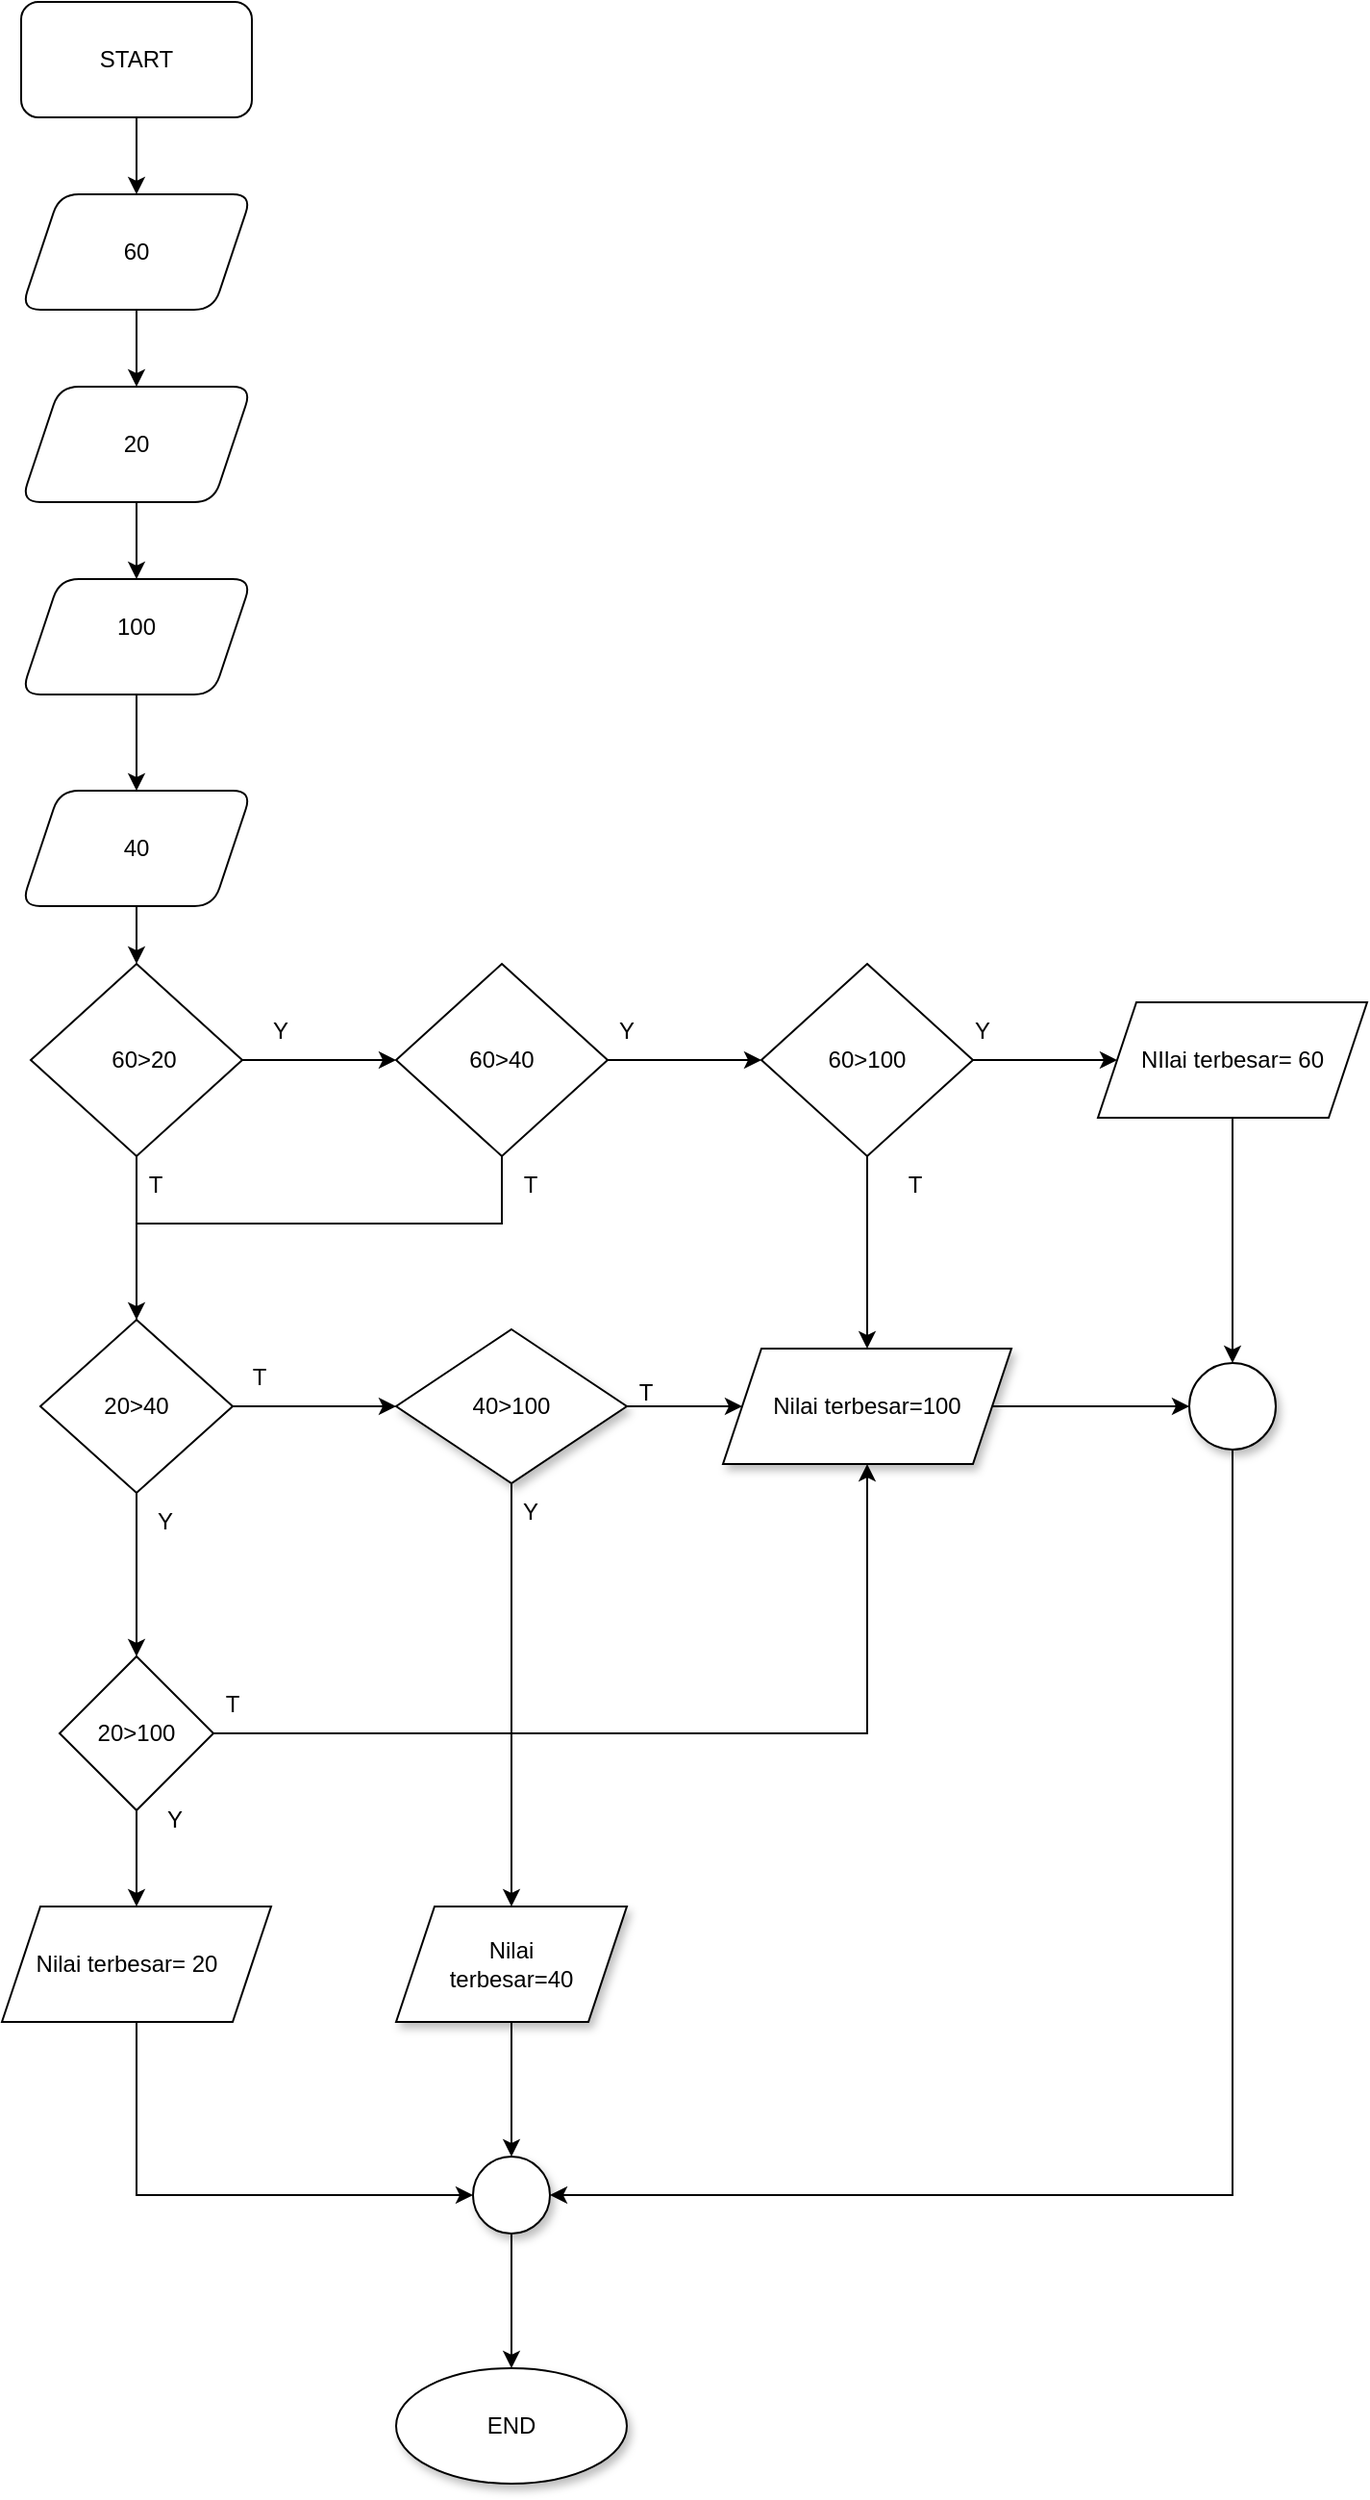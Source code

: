 <mxfile version="20.3.7" type="github">
  <diagram id="C5RBs43oDa-KdzZeNtuy" name="Page-1">
    <mxGraphModel dx="735" dy="460" grid="1" gridSize="10" guides="1" tooltips="1" connect="1" arrows="1" fold="1" page="1" pageScale="1" pageWidth="827" pageHeight="1169" math="0" shadow="0">
      <root>
        <mxCell id="WIyWlLk6GJQsqaUBKTNV-0" />
        <mxCell id="WIyWlLk6GJQsqaUBKTNV-1" parent="WIyWlLk6GJQsqaUBKTNV-0" />
        <mxCell id="JjyNkYyQx1PZThI9dDV3-2" value="" style="edgeStyle=orthogonalEdgeStyle;rounded=0;orthogonalLoop=1;jettySize=auto;html=1;" edge="1" parent="WIyWlLk6GJQsqaUBKTNV-1" source="JjyNkYyQx1PZThI9dDV3-0" target="JjyNkYyQx1PZThI9dDV3-1">
          <mxGeometry relative="1" as="geometry" />
        </mxCell>
        <mxCell id="JjyNkYyQx1PZThI9dDV3-0" value="" style="rounded=1;whiteSpace=wrap;html=1;" vertex="1" parent="WIyWlLk6GJQsqaUBKTNV-1">
          <mxGeometry x="320" y="100" width="120" height="60" as="geometry" />
        </mxCell>
        <mxCell id="JjyNkYyQx1PZThI9dDV3-4" value="" style="edgeStyle=orthogonalEdgeStyle;rounded=0;orthogonalLoop=1;jettySize=auto;html=1;" edge="1" parent="WIyWlLk6GJQsqaUBKTNV-1" source="JjyNkYyQx1PZThI9dDV3-1" target="JjyNkYyQx1PZThI9dDV3-3">
          <mxGeometry relative="1" as="geometry" />
        </mxCell>
        <mxCell id="JjyNkYyQx1PZThI9dDV3-1" value="" style="shape=parallelogram;perimeter=parallelogramPerimeter;whiteSpace=wrap;html=1;fixedSize=1;rounded=1;" vertex="1" parent="WIyWlLk6GJQsqaUBKTNV-1">
          <mxGeometry x="320" y="200" width="120" height="60" as="geometry" />
        </mxCell>
        <mxCell id="JjyNkYyQx1PZThI9dDV3-6" value="" style="edgeStyle=orthogonalEdgeStyle;rounded=0;orthogonalLoop=1;jettySize=auto;html=1;" edge="1" parent="WIyWlLk6GJQsqaUBKTNV-1" source="JjyNkYyQx1PZThI9dDV3-3" target="JjyNkYyQx1PZThI9dDV3-5">
          <mxGeometry relative="1" as="geometry" />
        </mxCell>
        <mxCell id="JjyNkYyQx1PZThI9dDV3-3" value="" style="shape=parallelogram;perimeter=parallelogramPerimeter;whiteSpace=wrap;html=1;fixedSize=1;rounded=1;" vertex="1" parent="WIyWlLk6GJQsqaUBKTNV-1">
          <mxGeometry x="320" y="300" width="120" height="60" as="geometry" />
        </mxCell>
        <mxCell id="JjyNkYyQx1PZThI9dDV3-8" value="" style="edgeStyle=orthogonalEdgeStyle;rounded=0;orthogonalLoop=1;jettySize=auto;html=1;" edge="1" parent="WIyWlLk6GJQsqaUBKTNV-1" source="JjyNkYyQx1PZThI9dDV3-5" target="JjyNkYyQx1PZThI9dDV3-7">
          <mxGeometry relative="1" as="geometry" />
        </mxCell>
        <mxCell id="JjyNkYyQx1PZThI9dDV3-5" value="" style="shape=parallelogram;perimeter=parallelogramPerimeter;whiteSpace=wrap;html=1;fixedSize=1;rounded=1;" vertex="1" parent="WIyWlLk6GJQsqaUBKTNV-1">
          <mxGeometry x="320" y="400" width="120" height="60" as="geometry" />
        </mxCell>
        <mxCell id="JjyNkYyQx1PZThI9dDV3-15" value="" style="edgeStyle=orthogonalEdgeStyle;rounded=0;orthogonalLoop=1;jettySize=auto;html=1;" edge="1" parent="WIyWlLk6GJQsqaUBKTNV-1" source="JjyNkYyQx1PZThI9dDV3-7" target="JjyNkYyQx1PZThI9dDV3-14">
          <mxGeometry relative="1" as="geometry" />
        </mxCell>
        <mxCell id="JjyNkYyQx1PZThI9dDV3-7" value="" style="shape=parallelogram;perimeter=parallelogramPerimeter;whiteSpace=wrap;html=1;fixedSize=1;rounded=1;" vertex="1" parent="WIyWlLk6GJQsqaUBKTNV-1">
          <mxGeometry x="320" y="510" width="120" height="60" as="geometry" />
        </mxCell>
        <mxCell id="JjyNkYyQx1PZThI9dDV3-9" value="START" style="text;html=1;strokeColor=none;fillColor=none;align=center;verticalAlign=middle;whiteSpace=wrap;rounded=0;" vertex="1" parent="WIyWlLk6GJQsqaUBKTNV-1">
          <mxGeometry x="350" y="115" width="60" height="30" as="geometry" />
        </mxCell>
        <mxCell id="JjyNkYyQx1PZThI9dDV3-10" value="60" style="text;html=1;strokeColor=none;fillColor=none;align=center;verticalAlign=middle;whiteSpace=wrap;rounded=0;" vertex="1" parent="WIyWlLk6GJQsqaUBKTNV-1">
          <mxGeometry x="350" y="215" width="60" height="30" as="geometry" />
        </mxCell>
        <mxCell id="JjyNkYyQx1PZThI9dDV3-11" value="20" style="text;html=1;strokeColor=none;fillColor=none;align=center;verticalAlign=middle;whiteSpace=wrap;rounded=0;" vertex="1" parent="WIyWlLk6GJQsqaUBKTNV-1">
          <mxGeometry x="350" y="315" width="60" height="30" as="geometry" />
        </mxCell>
        <mxCell id="JjyNkYyQx1PZThI9dDV3-12" value="100" style="text;html=1;strokeColor=none;fillColor=none;align=center;verticalAlign=middle;whiteSpace=wrap;rounded=0;" vertex="1" parent="WIyWlLk6GJQsqaUBKTNV-1">
          <mxGeometry x="350" y="410" width="60" height="30" as="geometry" />
        </mxCell>
        <mxCell id="JjyNkYyQx1PZThI9dDV3-13" value="40" style="text;html=1;strokeColor=none;fillColor=none;align=center;verticalAlign=middle;whiteSpace=wrap;rounded=0;" vertex="1" parent="WIyWlLk6GJQsqaUBKTNV-1">
          <mxGeometry x="350" y="525" width="60" height="30" as="geometry" />
        </mxCell>
        <mxCell id="JjyNkYyQx1PZThI9dDV3-18" value="" style="edgeStyle=orthogonalEdgeStyle;rounded=0;orthogonalLoop=1;jettySize=auto;html=1;" edge="1" parent="WIyWlLk6GJQsqaUBKTNV-1" source="JjyNkYyQx1PZThI9dDV3-14" target="JjyNkYyQx1PZThI9dDV3-17">
          <mxGeometry relative="1" as="geometry" />
        </mxCell>
        <mxCell id="JjyNkYyQx1PZThI9dDV3-96" value="" style="edgeStyle=orthogonalEdgeStyle;rounded=0;orthogonalLoop=1;jettySize=auto;html=1;" edge="1" parent="WIyWlLk6GJQsqaUBKTNV-1" source="JjyNkYyQx1PZThI9dDV3-14" target="JjyNkYyQx1PZThI9dDV3-68">
          <mxGeometry relative="1" as="geometry" />
        </mxCell>
        <mxCell id="JjyNkYyQx1PZThI9dDV3-14" value="" style="rhombus;whiteSpace=wrap;html=1;" vertex="1" parent="WIyWlLk6GJQsqaUBKTNV-1">
          <mxGeometry x="325" y="600" width="110" height="100" as="geometry" />
        </mxCell>
        <mxCell id="JjyNkYyQx1PZThI9dDV3-16" value="60&amp;gt;20" style="text;html=1;strokeColor=none;fillColor=none;align=center;verticalAlign=middle;whiteSpace=wrap;rounded=0;" vertex="1" parent="WIyWlLk6GJQsqaUBKTNV-1">
          <mxGeometry x="354" y="635" width="60" height="30" as="geometry" />
        </mxCell>
        <mxCell id="JjyNkYyQx1PZThI9dDV3-23" value="" style="edgeStyle=orthogonalEdgeStyle;rounded=0;orthogonalLoop=1;jettySize=auto;html=1;" edge="1" parent="WIyWlLk6GJQsqaUBKTNV-1" source="JjyNkYyQx1PZThI9dDV3-17" target="JjyNkYyQx1PZThI9dDV3-22">
          <mxGeometry relative="1" as="geometry" />
        </mxCell>
        <mxCell id="JjyNkYyQx1PZThI9dDV3-95" style="edgeStyle=orthogonalEdgeStyle;rounded=0;orthogonalLoop=1;jettySize=auto;html=1;entryX=0.5;entryY=0;entryDx=0;entryDy=0;" edge="1" parent="WIyWlLk6GJQsqaUBKTNV-1" source="JjyNkYyQx1PZThI9dDV3-17" target="JjyNkYyQx1PZThI9dDV3-19">
          <mxGeometry relative="1" as="geometry">
            <mxPoint x="550" y="770" as="targetPoint" />
            <Array as="points">
              <mxPoint x="570" y="735" />
              <mxPoint x="380" y="735" />
            </Array>
          </mxGeometry>
        </mxCell>
        <mxCell id="JjyNkYyQx1PZThI9dDV3-17" value="" style="rhombus;whiteSpace=wrap;html=1;" vertex="1" parent="WIyWlLk6GJQsqaUBKTNV-1">
          <mxGeometry x="515" y="600" width="110" height="100" as="geometry" />
        </mxCell>
        <mxCell id="JjyNkYyQx1PZThI9dDV3-75" value="" style="edgeStyle=orthogonalEdgeStyle;rounded=0;orthogonalLoop=1;jettySize=auto;html=1;" edge="1" parent="WIyWlLk6GJQsqaUBKTNV-1" source="JjyNkYyQx1PZThI9dDV3-19" target="JjyNkYyQx1PZThI9dDV3-74">
          <mxGeometry relative="1" as="geometry" />
        </mxCell>
        <mxCell id="JjyNkYyQx1PZThI9dDV3-98" value="" style="edgeStyle=orthogonalEdgeStyle;rounded=0;orthogonalLoop=1;jettySize=auto;html=1;" edge="1" parent="WIyWlLk6GJQsqaUBKTNV-1" source="JjyNkYyQx1PZThI9dDV3-19" target="JjyNkYyQx1PZThI9dDV3-71">
          <mxGeometry relative="1" as="geometry" />
        </mxCell>
        <mxCell id="JjyNkYyQx1PZThI9dDV3-19" value="" style="rhombus;whiteSpace=wrap;html=1;" vertex="1" parent="WIyWlLk6GJQsqaUBKTNV-1">
          <mxGeometry x="330" y="785" width="100" height="90" as="geometry" />
        </mxCell>
        <mxCell id="JjyNkYyQx1PZThI9dDV3-21" value="60&amp;gt;40" style="text;html=1;strokeColor=none;fillColor=none;align=center;verticalAlign=middle;whiteSpace=wrap;rounded=0;" vertex="1" parent="WIyWlLk6GJQsqaUBKTNV-1">
          <mxGeometry x="540" y="635" width="60" height="30" as="geometry" />
        </mxCell>
        <mxCell id="JjyNkYyQx1PZThI9dDV3-67" value="" style="edgeStyle=orthogonalEdgeStyle;rounded=0;orthogonalLoop=1;jettySize=auto;html=1;" edge="1" parent="WIyWlLk6GJQsqaUBKTNV-1" source="JjyNkYyQx1PZThI9dDV3-22" target="JjyNkYyQx1PZThI9dDV3-25">
          <mxGeometry relative="1" as="geometry" />
        </mxCell>
        <mxCell id="JjyNkYyQx1PZThI9dDV3-93" value="" style="edgeStyle=orthogonalEdgeStyle;rounded=0;orthogonalLoop=1;jettySize=auto;html=1;" edge="1" parent="WIyWlLk6GJQsqaUBKTNV-1" source="JjyNkYyQx1PZThI9dDV3-22" target="JjyNkYyQx1PZThI9dDV3-85">
          <mxGeometry relative="1" as="geometry" />
        </mxCell>
        <mxCell id="JjyNkYyQx1PZThI9dDV3-22" value="" style="rhombus;whiteSpace=wrap;html=1;" vertex="1" parent="WIyWlLk6GJQsqaUBKTNV-1">
          <mxGeometry x="705" y="600" width="110" height="100" as="geometry" />
        </mxCell>
        <mxCell id="JjyNkYyQx1PZThI9dDV3-24" value="60&amp;gt;100" style="text;html=1;strokeColor=none;fillColor=none;align=center;verticalAlign=middle;whiteSpace=wrap;rounded=0;" vertex="1" parent="WIyWlLk6GJQsqaUBKTNV-1">
          <mxGeometry x="730" y="635" width="60" height="30" as="geometry" />
        </mxCell>
        <mxCell id="JjyNkYyQx1PZThI9dDV3-107" style="edgeStyle=orthogonalEdgeStyle;rounded=0;orthogonalLoop=1;jettySize=auto;html=1;entryX=0.5;entryY=0;entryDx=0;entryDy=0;" edge="1" parent="WIyWlLk6GJQsqaUBKTNV-1" source="JjyNkYyQx1PZThI9dDV3-25" target="JjyNkYyQx1PZThI9dDV3-106">
          <mxGeometry relative="1" as="geometry" />
        </mxCell>
        <mxCell id="JjyNkYyQx1PZThI9dDV3-25" value="" style="shape=parallelogram;perimeter=parallelogramPerimeter;whiteSpace=wrap;html=1;fixedSize=1;" vertex="1" parent="WIyWlLk6GJQsqaUBKTNV-1">
          <mxGeometry x="880" y="620" width="140" height="60" as="geometry" />
        </mxCell>
        <mxCell id="JjyNkYyQx1PZThI9dDV3-27" value="NIlai terbesar= 60" style="text;html=1;strokeColor=none;fillColor=none;align=center;verticalAlign=middle;whiteSpace=wrap;rounded=0;" vertex="1" parent="WIyWlLk6GJQsqaUBKTNV-1">
          <mxGeometry x="900" y="635" width="100" height="30" as="geometry" />
        </mxCell>
        <mxCell id="JjyNkYyQx1PZThI9dDV3-29" value="Y" style="text;html=1;strokeColor=none;fillColor=none;align=center;verticalAlign=middle;whiteSpace=wrap;rounded=0;shadow=1;" vertex="1" parent="WIyWlLk6GJQsqaUBKTNV-1">
          <mxGeometry x="425" y="620" width="60" height="30" as="geometry" />
        </mxCell>
        <mxCell id="JjyNkYyQx1PZThI9dDV3-63" value="Y" style="text;html=1;strokeColor=none;fillColor=none;align=center;verticalAlign=middle;whiteSpace=wrap;rounded=0;shadow=1;" vertex="1" parent="WIyWlLk6GJQsqaUBKTNV-1">
          <mxGeometry x="605" y="620" width="60" height="30" as="geometry" />
        </mxCell>
        <mxCell id="JjyNkYyQx1PZThI9dDV3-64" value="Y" style="text;html=1;strokeColor=none;fillColor=none;align=center;verticalAlign=middle;whiteSpace=wrap;rounded=0;shadow=1;" vertex="1" parent="WIyWlLk6GJQsqaUBKTNV-1">
          <mxGeometry x="790" y="620" width="60" height="30" as="geometry" />
        </mxCell>
        <mxCell id="JjyNkYyQx1PZThI9dDV3-68" value="20&amp;gt;40" style="text;html=1;strokeColor=none;fillColor=none;align=center;verticalAlign=middle;whiteSpace=wrap;rounded=0;shadow=1;" vertex="1" parent="WIyWlLk6GJQsqaUBKTNV-1">
          <mxGeometry x="350" y="815" width="60" height="30" as="geometry" />
        </mxCell>
        <mxCell id="JjyNkYyQx1PZThI9dDV3-99" value="" style="edgeStyle=orthogonalEdgeStyle;rounded=0;orthogonalLoop=1;jettySize=auto;html=1;" edge="1" parent="WIyWlLk6GJQsqaUBKTNV-1" source="JjyNkYyQx1PZThI9dDV3-71" target="JjyNkYyQx1PZThI9dDV3-85">
          <mxGeometry relative="1" as="geometry" />
        </mxCell>
        <mxCell id="JjyNkYyQx1PZThI9dDV3-100" value="" style="edgeStyle=orthogonalEdgeStyle;rounded=0;orthogonalLoop=1;jettySize=auto;html=1;" edge="1" parent="WIyWlLk6GJQsqaUBKTNV-1" source="JjyNkYyQx1PZThI9dDV3-71" target="JjyNkYyQx1PZThI9dDV3-87">
          <mxGeometry relative="1" as="geometry" />
        </mxCell>
        <mxCell id="JjyNkYyQx1PZThI9dDV3-71" value="" style="rhombus;whiteSpace=wrap;html=1;shadow=1;" vertex="1" parent="WIyWlLk6GJQsqaUBKTNV-1">
          <mxGeometry x="515" y="790" width="120" height="80" as="geometry" />
        </mxCell>
        <mxCell id="JjyNkYyQx1PZThI9dDV3-78" value="" style="edgeStyle=orthogonalEdgeStyle;rounded=0;orthogonalLoop=1;jettySize=auto;html=1;" edge="1" parent="WIyWlLk6GJQsqaUBKTNV-1" source="JjyNkYyQx1PZThI9dDV3-74" target="JjyNkYyQx1PZThI9dDV3-77">
          <mxGeometry relative="1" as="geometry" />
        </mxCell>
        <mxCell id="JjyNkYyQx1PZThI9dDV3-101" style="edgeStyle=orthogonalEdgeStyle;rounded=0;orthogonalLoop=1;jettySize=auto;html=1;entryX=0.5;entryY=1;entryDx=0;entryDy=0;" edge="1" parent="WIyWlLk6GJQsqaUBKTNV-1" source="JjyNkYyQx1PZThI9dDV3-74" target="JjyNkYyQx1PZThI9dDV3-85">
          <mxGeometry relative="1" as="geometry">
            <mxPoint x="770" y="1000" as="targetPoint" />
          </mxGeometry>
        </mxCell>
        <mxCell id="JjyNkYyQx1PZThI9dDV3-74" value="" style="rhombus;whiteSpace=wrap;html=1;" vertex="1" parent="WIyWlLk6GJQsqaUBKTNV-1">
          <mxGeometry x="340" y="960" width="80" height="80" as="geometry" />
        </mxCell>
        <mxCell id="JjyNkYyQx1PZThI9dDV3-76" value="20&amp;gt;100" style="text;html=1;strokeColor=none;fillColor=none;align=center;verticalAlign=middle;whiteSpace=wrap;rounded=0;shadow=1;" vertex="1" parent="WIyWlLk6GJQsqaUBKTNV-1">
          <mxGeometry x="350" y="985" width="60" height="30" as="geometry" />
        </mxCell>
        <mxCell id="JjyNkYyQx1PZThI9dDV3-104" style="edgeStyle=orthogonalEdgeStyle;rounded=0;orthogonalLoop=1;jettySize=auto;html=1;entryX=0;entryY=0.5;entryDx=0;entryDy=0;" edge="1" parent="WIyWlLk6GJQsqaUBKTNV-1" source="JjyNkYyQx1PZThI9dDV3-77" target="JjyNkYyQx1PZThI9dDV3-103">
          <mxGeometry relative="1" as="geometry">
            <mxPoint x="380" y="1250" as="targetPoint" />
            <Array as="points">
              <mxPoint x="380" y="1240" />
            </Array>
          </mxGeometry>
        </mxCell>
        <mxCell id="JjyNkYyQx1PZThI9dDV3-77" value="" style="shape=parallelogram;perimeter=parallelogramPerimeter;whiteSpace=wrap;html=1;fixedSize=1;" vertex="1" parent="WIyWlLk6GJQsqaUBKTNV-1">
          <mxGeometry x="310" y="1090" width="140" height="60" as="geometry" />
        </mxCell>
        <mxCell id="JjyNkYyQx1PZThI9dDV3-79" value="Nilai terbesar= 20" style="text;html=1;strokeColor=none;fillColor=none;align=center;verticalAlign=middle;whiteSpace=wrap;rounded=0;shadow=1;" vertex="1" parent="WIyWlLk6GJQsqaUBKTNV-1">
          <mxGeometry x="325" y="1105" width="100" height="30" as="geometry" />
        </mxCell>
        <mxCell id="JjyNkYyQx1PZThI9dDV3-80" value="Y" style="text;html=1;strokeColor=none;fillColor=none;align=center;verticalAlign=middle;whiteSpace=wrap;rounded=0;shadow=1;" vertex="1" parent="WIyWlLk6GJQsqaUBKTNV-1">
          <mxGeometry x="365" y="875" width="60" height="30" as="geometry" />
        </mxCell>
        <mxCell id="JjyNkYyQx1PZThI9dDV3-81" value="Y" style="text;html=1;strokeColor=none;fillColor=none;align=center;verticalAlign=middle;whiteSpace=wrap;rounded=0;shadow=1;" vertex="1" parent="WIyWlLk6GJQsqaUBKTNV-1">
          <mxGeometry x="370" y="1030" width="60" height="30" as="geometry" />
        </mxCell>
        <mxCell id="JjyNkYyQx1PZThI9dDV3-82" value="40&amp;gt;100" style="text;html=1;strokeColor=none;fillColor=none;align=center;verticalAlign=middle;whiteSpace=wrap;rounded=0;shadow=1;" vertex="1" parent="WIyWlLk6GJQsqaUBKTNV-1">
          <mxGeometry x="545" y="815" width="60" height="30" as="geometry" />
        </mxCell>
        <mxCell id="JjyNkYyQx1PZThI9dDV3-108" style="edgeStyle=orthogonalEdgeStyle;rounded=0;orthogonalLoop=1;jettySize=auto;html=1;exitX=1;exitY=0.5;exitDx=0;exitDy=0;entryX=0;entryY=0.5;entryDx=0;entryDy=0;" edge="1" parent="WIyWlLk6GJQsqaUBKTNV-1" source="JjyNkYyQx1PZThI9dDV3-85" target="JjyNkYyQx1PZThI9dDV3-106">
          <mxGeometry relative="1" as="geometry" />
        </mxCell>
        <mxCell id="JjyNkYyQx1PZThI9dDV3-85" value="" style="shape=parallelogram;perimeter=parallelogramPerimeter;whiteSpace=wrap;html=1;fixedSize=1;shadow=1;" vertex="1" parent="WIyWlLk6GJQsqaUBKTNV-1">
          <mxGeometry x="685" y="800" width="150" height="60" as="geometry" />
        </mxCell>
        <mxCell id="JjyNkYyQx1PZThI9dDV3-105" value="" style="edgeStyle=orthogonalEdgeStyle;rounded=0;orthogonalLoop=1;jettySize=auto;html=1;" edge="1" parent="WIyWlLk6GJQsqaUBKTNV-1" source="JjyNkYyQx1PZThI9dDV3-87" target="JjyNkYyQx1PZThI9dDV3-103">
          <mxGeometry relative="1" as="geometry" />
        </mxCell>
        <mxCell id="JjyNkYyQx1PZThI9dDV3-87" value="" style="shape=parallelogram;perimeter=parallelogramPerimeter;whiteSpace=wrap;html=1;fixedSize=1;shadow=1;" vertex="1" parent="WIyWlLk6GJQsqaUBKTNV-1">
          <mxGeometry x="515" y="1090" width="120" height="60" as="geometry" />
        </mxCell>
        <mxCell id="JjyNkYyQx1PZThI9dDV3-89" value="Nilai terbesar=100" style="text;html=1;strokeColor=none;fillColor=none;align=center;verticalAlign=middle;whiteSpace=wrap;rounded=0;shadow=1;" vertex="1" parent="WIyWlLk6GJQsqaUBKTNV-1">
          <mxGeometry x="705" y="815" width="110" height="30" as="geometry" />
        </mxCell>
        <mxCell id="JjyNkYyQx1PZThI9dDV3-90" value="Nilai terbesar=40" style="text;html=1;strokeColor=none;fillColor=none;align=center;verticalAlign=middle;whiteSpace=wrap;rounded=0;shadow=1;" vertex="1" parent="WIyWlLk6GJQsqaUBKTNV-1">
          <mxGeometry x="545" y="1105" width="60" height="30" as="geometry" />
        </mxCell>
        <mxCell id="JjyNkYyQx1PZThI9dDV3-111" value="" style="edgeStyle=orthogonalEdgeStyle;rounded=0;orthogonalLoop=1;jettySize=auto;html=1;" edge="1" parent="WIyWlLk6GJQsqaUBKTNV-1" source="JjyNkYyQx1PZThI9dDV3-103" target="JjyNkYyQx1PZThI9dDV3-110">
          <mxGeometry relative="1" as="geometry" />
        </mxCell>
        <mxCell id="JjyNkYyQx1PZThI9dDV3-103" value="" style="ellipse;whiteSpace=wrap;html=1;aspect=fixed;shadow=1;" vertex="1" parent="WIyWlLk6GJQsqaUBKTNV-1">
          <mxGeometry x="555" y="1220" width="40" height="40" as="geometry" />
        </mxCell>
        <mxCell id="JjyNkYyQx1PZThI9dDV3-109" style="edgeStyle=orthogonalEdgeStyle;rounded=0;orthogonalLoop=1;jettySize=auto;html=1;entryX=1;entryY=0.5;entryDx=0;entryDy=0;" edge="1" parent="WIyWlLk6GJQsqaUBKTNV-1" source="JjyNkYyQx1PZThI9dDV3-106" target="JjyNkYyQx1PZThI9dDV3-103">
          <mxGeometry relative="1" as="geometry">
            <mxPoint x="950" y="1240" as="targetPoint" />
            <Array as="points">
              <mxPoint x="950" y="1240" />
            </Array>
          </mxGeometry>
        </mxCell>
        <mxCell id="JjyNkYyQx1PZThI9dDV3-106" value="" style="ellipse;whiteSpace=wrap;html=1;aspect=fixed;shadow=1;" vertex="1" parent="WIyWlLk6GJQsqaUBKTNV-1">
          <mxGeometry x="927.5" y="807.5" width="45" height="45" as="geometry" />
        </mxCell>
        <mxCell id="JjyNkYyQx1PZThI9dDV3-110" value="" style="ellipse;whiteSpace=wrap;html=1;shadow=1;" vertex="1" parent="WIyWlLk6GJQsqaUBKTNV-1">
          <mxGeometry x="515" y="1330" width="120" height="60" as="geometry" />
        </mxCell>
        <mxCell id="JjyNkYyQx1PZThI9dDV3-112" value="END" style="text;html=1;strokeColor=none;fillColor=none;align=center;verticalAlign=middle;whiteSpace=wrap;rounded=0;shadow=1;" vertex="1" parent="WIyWlLk6GJQsqaUBKTNV-1">
          <mxGeometry x="545" y="1345" width="60" height="30" as="geometry" />
        </mxCell>
        <mxCell id="JjyNkYyQx1PZThI9dDV3-114" value="Y" style="text;html=1;strokeColor=none;fillColor=none;align=center;verticalAlign=middle;whiteSpace=wrap;rounded=0;shadow=1;" vertex="1" parent="WIyWlLk6GJQsqaUBKTNV-1">
          <mxGeometry x="555" y="870" width="60" height="30" as="geometry" />
        </mxCell>
        <mxCell id="JjyNkYyQx1PZThI9dDV3-115" value="T" style="text;html=1;strokeColor=none;fillColor=none;align=center;verticalAlign=middle;whiteSpace=wrap;rounded=0;shadow=1;" vertex="1" parent="WIyWlLk6GJQsqaUBKTNV-1">
          <mxGeometry x="360" y="700" width="60" height="30" as="geometry" />
        </mxCell>
        <mxCell id="JjyNkYyQx1PZThI9dDV3-117" value="T" style="text;html=1;strokeColor=none;fillColor=none;align=center;verticalAlign=middle;whiteSpace=wrap;rounded=0;shadow=1;" vertex="1" parent="WIyWlLk6GJQsqaUBKTNV-1">
          <mxGeometry x="555" y="700" width="60" height="30" as="geometry" />
        </mxCell>
        <mxCell id="JjyNkYyQx1PZThI9dDV3-118" value="T" style="text;html=1;strokeColor=none;fillColor=none;align=center;verticalAlign=middle;whiteSpace=wrap;rounded=0;shadow=1;" vertex="1" parent="WIyWlLk6GJQsqaUBKTNV-1">
          <mxGeometry x="755" y="700" width="60" height="30" as="geometry" />
        </mxCell>
        <mxCell id="JjyNkYyQx1PZThI9dDV3-119" value="T" style="text;html=1;strokeColor=none;fillColor=none;align=center;verticalAlign=middle;whiteSpace=wrap;rounded=0;shadow=1;" vertex="1" parent="WIyWlLk6GJQsqaUBKTNV-1">
          <mxGeometry x="414" y="800" width="60" height="30" as="geometry" />
        </mxCell>
        <mxCell id="JjyNkYyQx1PZThI9dDV3-120" value="T" style="text;html=1;strokeColor=none;fillColor=none;align=center;verticalAlign=middle;whiteSpace=wrap;rounded=0;shadow=1;" vertex="1" parent="WIyWlLk6GJQsqaUBKTNV-1">
          <mxGeometry x="615" y="807.5" width="60" height="30" as="geometry" />
        </mxCell>
        <mxCell id="JjyNkYyQx1PZThI9dDV3-121" value="T" style="text;html=1;strokeColor=none;fillColor=none;align=center;verticalAlign=middle;whiteSpace=wrap;rounded=0;shadow=1;" vertex="1" parent="WIyWlLk6GJQsqaUBKTNV-1">
          <mxGeometry x="400" y="970" width="60" height="30" as="geometry" />
        </mxCell>
      </root>
    </mxGraphModel>
  </diagram>
</mxfile>
